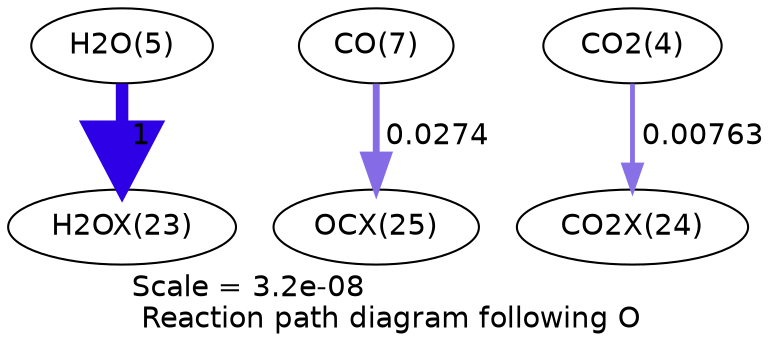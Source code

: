 digraph reaction_paths {
center=1;
s7 -> s26[fontname="Helvetica", penwidth=6, arrowsize=3, color="0.7, 1.5, 0.9"
, label=" 1"];
s9 -> s28[fontname="Helvetica", penwidth=3.29, arrowsize=1.64, color="0.7, 0.527, 0.9"
, label=" 0.0274"];
s6 -> s27[fontname="Helvetica", penwidth=2.32, arrowsize=1.16, color="0.7, 0.508, 0.9"
, label=" 0.00763"];
s6 [ fontname="Helvetica", label="CO2(4)"];
s7 [ fontname="Helvetica", label="H2O(5)"];
s9 [ fontname="Helvetica", label="CO(7)"];
s26 [ fontname="Helvetica", label="H2OX(23)"];
s27 [ fontname="Helvetica", label="CO2X(24)"];
s28 [ fontname="Helvetica", label="OCX(25)"];
 label = "Scale = 3.2e-08\l Reaction path diagram following O";
 fontname = "Helvetica";
}
